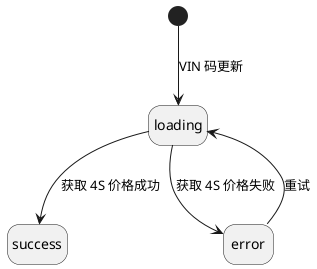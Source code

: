@startuml
hide empty description
[*] --> loading: VIN 码更新
loading --> success: 获取 4S 价格成功
loading --> error: 获取 4S 价格失败
error --> loading: 重试
@enduml
